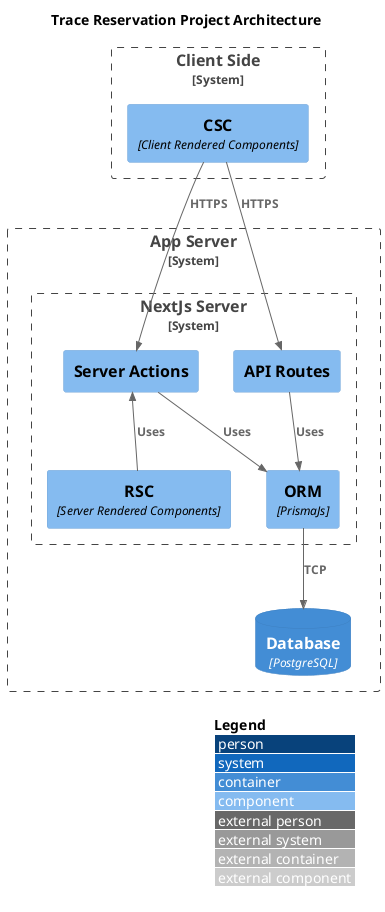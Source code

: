 @startuml Architecture

!include <c4/C4_Component.puml>  

LAYOUT_WITH_LEGEND()

title Trace Reservation Project Architecture

System_Boundary(cb, "Client Side") {
    Component(client, "CSC", "Client Rendered Components")
}

System_Boundary(api, "App Server") {
    System_Boundary("nextjs", "NextJs Server") {
        Component(api_routes, "API Routes")
        Component(server_actions, "Server Actions")
        Component(rsc, "RSC", "Server Rendered Components")
        Component(orm, "ORM", "PrismaJs")
    }
    ContainerDb(db, "Database", "PostgreSQL")
}

Rel_D(client, api_routes, "HTTPS")
Rel_D(client, server_actions, "HTTPS")
Rel_D(orm, db, "TCP")
Rel_U(rsc, server_actions, "Uses")
Rel_D(server_actions, orm, "Uses")
Rel_D(api_routes, orm, "Uses")
@enduml
